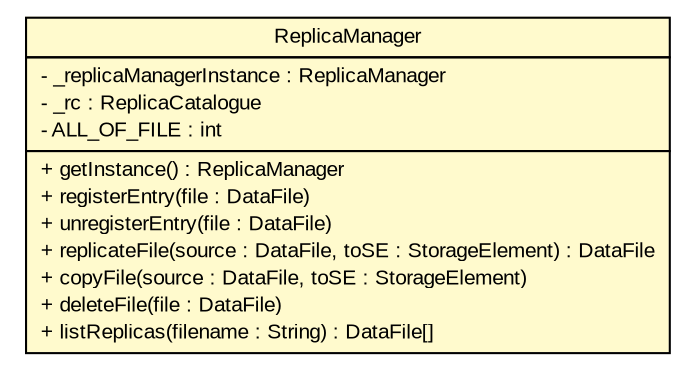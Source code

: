#!/usr/local/bin/dot
#
# Class diagram 
# Generated by UMLGraph version R5_7_2-3-gee82a7 (http://www.umlgraph.org/)
#

digraph G {
	edge [fontname="arial",fontsize=10,labelfontname="arial",labelfontsize=10];
	node [fontname="arial",fontsize=10,shape=plaintext];
	nodesep=0.25;
	ranksep=0.5;
	// org.edg.data.replication.optorsim.reptorsim.ReplicaManager
	c8759 [label=<<table title="org.edg.data.replication.optorsim.reptorsim.ReplicaManager" border="0" cellborder="1" cellspacing="0" cellpadding="2" port="p" bgcolor="lemonChiffon" href="./ReplicaManager.html">
		<tr><td><table border="0" cellspacing="0" cellpadding="1">
<tr><td align="center" balign="center"> ReplicaManager </td></tr>
		</table></td></tr>
		<tr><td><table border="0" cellspacing="0" cellpadding="1">
<tr><td align="left" balign="left"> - _replicaManagerInstance : ReplicaManager </td></tr>
<tr><td align="left" balign="left"> - _rc : ReplicaCatalogue </td></tr>
<tr><td align="left" balign="left"> - ALL_OF_FILE : int </td></tr>
		</table></td></tr>
		<tr><td><table border="0" cellspacing="0" cellpadding="1">
<tr><td align="left" balign="left"> + getInstance() : ReplicaManager </td></tr>
<tr><td align="left" balign="left"> + registerEntry(file : DataFile) </td></tr>
<tr><td align="left" balign="left"> + unregisterEntry(file : DataFile) </td></tr>
<tr><td align="left" balign="left"> + replicateFile(source : DataFile, toSE : StorageElement) : DataFile </td></tr>
<tr><td align="left" balign="left"> + copyFile(source : DataFile, toSE : StorageElement) </td></tr>
<tr><td align="left" balign="left"> + deleteFile(file : DataFile) </td></tr>
<tr><td align="left" balign="left"> + listReplicas(filename : String) : DataFile[] </td></tr>
		</table></td></tr>
		</table>>, URL="./ReplicaManager.html", fontname="arial", fontcolor="black", fontsize=10.0];
}

